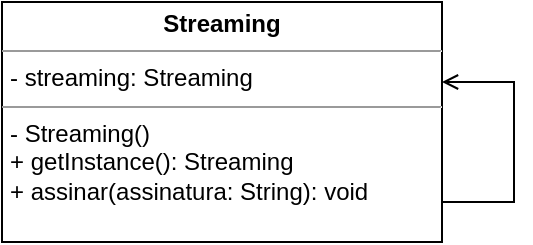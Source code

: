 <mxfile version="22.1.0" type="device">
  <diagram name="Página-1" id="6IgNro74ZyiBWB-9O0RV">
    <mxGraphModel dx="839" dy="454" grid="1" gridSize="10" guides="1" tooltips="1" connect="1" arrows="1" fold="1" page="1" pageScale="1" pageWidth="827" pageHeight="1169" math="0" shadow="0">
      <root>
        <mxCell id="0" />
        <mxCell id="1" parent="0" />
        <mxCell id="6ewvd5l99nlvFj2GswBy-1" value="&lt;p style=&quot;margin:0px;margin-top:4px;text-align:center;&quot;&gt;&lt;b&gt;Streaming&lt;/b&gt;&lt;/p&gt;&lt;hr size=&quot;1&quot;&gt;&lt;p style=&quot;margin:0px;margin-left:4px;&quot;&gt;- streaming: Streaming&lt;br&gt;&lt;/p&gt;&lt;hr size=&quot;1&quot;&gt;&lt;p style=&quot;margin:0px;margin-left:4px;&quot;&gt;- Streaming()&lt;/p&gt;&lt;p style=&quot;margin:0px;margin-left:4px;&quot;&gt;+ getInstance(): Streaming&lt;/p&gt;&lt;p style=&quot;margin:0px;margin-left:4px;&quot;&gt;+ assinar(assinatura: String): void&lt;/p&gt;" style="verticalAlign=top;align=left;overflow=fill;fontSize=12;fontFamily=Helvetica;html=1;whiteSpace=wrap;" vertex="1" parent="1">
          <mxGeometry x="304" y="110" width="220" height="120" as="geometry" />
        </mxCell>
        <mxCell id="6ewvd5l99nlvFj2GswBy-2" value="" style="endArrow=open;html=1;rounded=0;exitX=1;exitY=0.75;exitDx=0;exitDy=0;entryX=1;entryY=0.25;entryDx=0;entryDy=0;endFill=0;" edge="1" parent="1">
          <mxGeometry width="50" height="50" relative="1" as="geometry">
            <mxPoint x="524" y="210" as="sourcePoint" />
            <mxPoint x="524" y="150" as="targetPoint" />
            <Array as="points">
              <mxPoint x="560" y="210" />
              <mxPoint x="560" y="150" />
            </Array>
          </mxGeometry>
        </mxCell>
      </root>
    </mxGraphModel>
  </diagram>
</mxfile>
